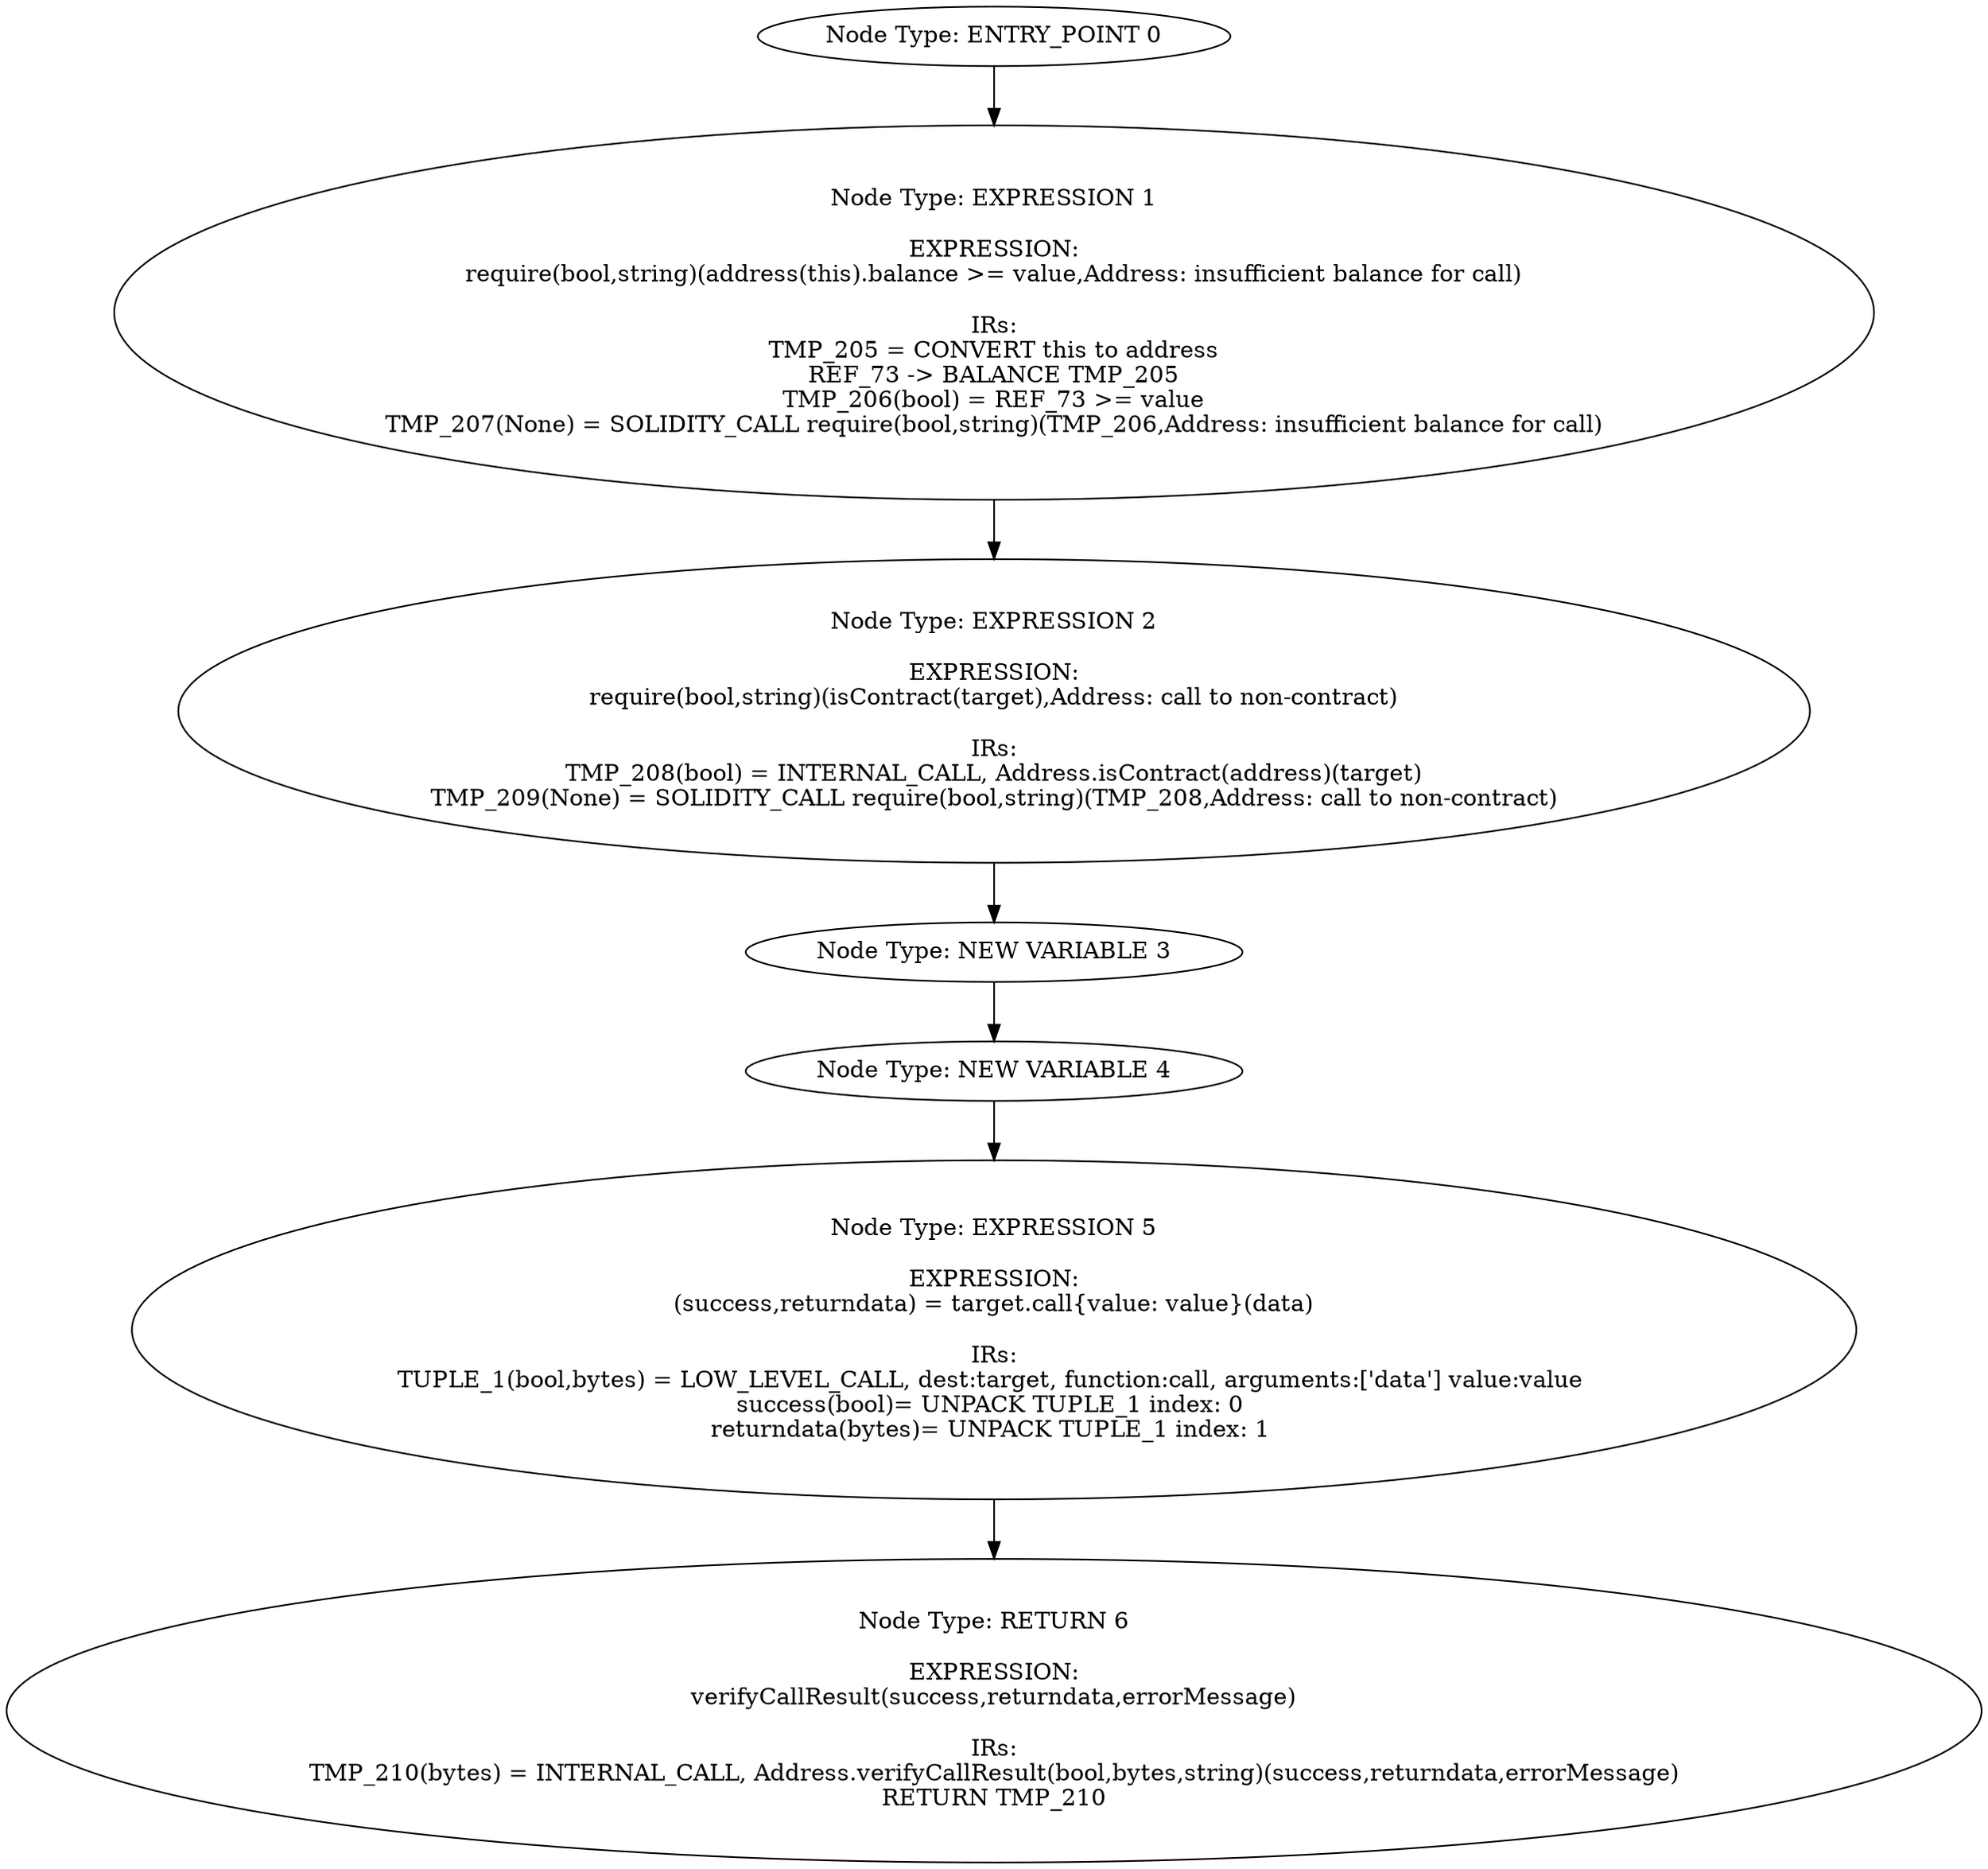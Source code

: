 digraph{
0[label="Node Type: ENTRY_POINT 0
"];
0->1;
1[label="Node Type: EXPRESSION 1

EXPRESSION:
require(bool,string)(address(this).balance >= value,Address: insufficient balance for call)

IRs:
TMP_205 = CONVERT this to address
REF_73 -> BALANCE TMP_205
TMP_206(bool) = REF_73 >= value
TMP_207(None) = SOLIDITY_CALL require(bool,string)(TMP_206,Address: insufficient balance for call)"];
1->2;
2[label="Node Type: EXPRESSION 2

EXPRESSION:
require(bool,string)(isContract(target),Address: call to non-contract)

IRs:
TMP_208(bool) = INTERNAL_CALL, Address.isContract(address)(target)
TMP_209(None) = SOLIDITY_CALL require(bool,string)(TMP_208,Address: call to non-contract)"];
2->3;
3[label="Node Type: NEW VARIABLE 3
"];
3->4;
4[label="Node Type: NEW VARIABLE 4
"];
4->5;
5[label="Node Type: EXPRESSION 5

EXPRESSION:
(success,returndata) = target.call{value: value}(data)

IRs:
TUPLE_1(bool,bytes) = LOW_LEVEL_CALL, dest:target, function:call, arguments:['data'] value:value 
success(bool)= UNPACK TUPLE_1 index: 0 
returndata(bytes)= UNPACK TUPLE_1 index: 1 "];
5->6;
6[label="Node Type: RETURN 6

EXPRESSION:
verifyCallResult(success,returndata,errorMessage)

IRs:
TMP_210(bytes) = INTERNAL_CALL, Address.verifyCallResult(bool,bytes,string)(success,returndata,errorMessage)
RETURN TMP_210"];
}
